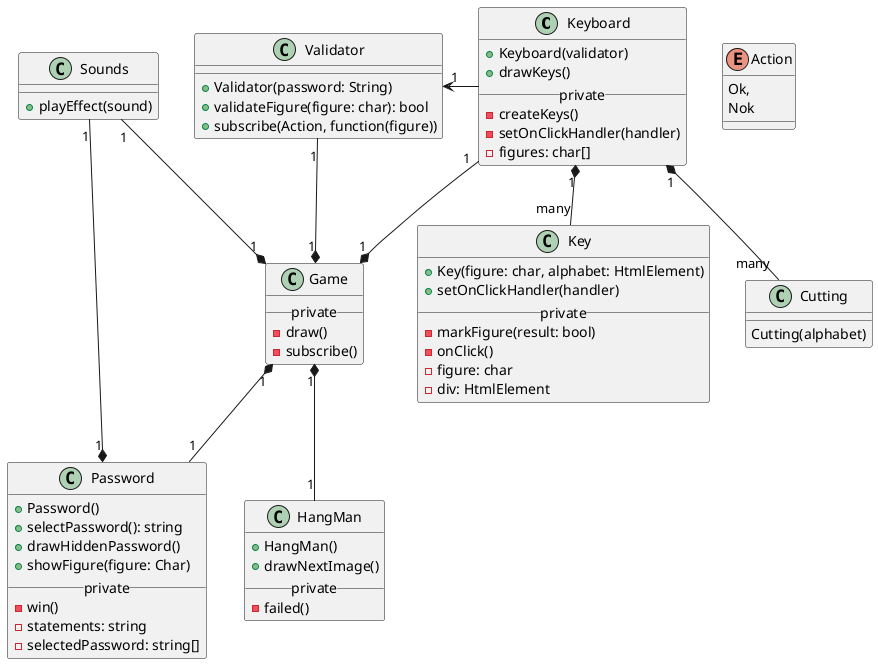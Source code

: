 @startuml

class Keyboard {
    + Keyboard(validator)
    + drawKeys()
    __ private __
    - createKeys()
    - setOnClickHandler(handler)
    - figures: char[]
}

class Key {
    + Key(figure: char, alphabet: HtmlElement)
    + setOnClickHandler(handler)
    __ private __
    -markFigure(result: bool)
    - onClick()
    -figure: char
    -div: HtmlElement
}
class Cutting {
    Cutting(alphabet)
}
class Password {
    + Password()
    + selectPassword(): string
    + drawHiddenPassword()
    + showFigure(figure: Char)
    __ private __
    - win()
    - statements: string
    - selectedPassword: string[]
}
class HangMan {
    + HangMan()
    + drawNextImage()
    __ private __
    - failed()
}
class Validator {
    + Validator(password: String)
    + validateFigure(figure: char): bool
    + subscribe(Action, function(figure))
}
class Game {
    __ private __
    - draw()
    - subscribe()
}
class Sounds {
    + playEffect(sound)
}
enum Action {
    Ok,
    Nok
}

Keyboard "1" --* "1" Game
Keyboard "1" *-- "many" Key
Keyboard "1" *-- "many" Cutting
Game "1" *-- "1" HangMan
Game "1" *-- "1" Password
Game "1" *-- "1" Validator
Sounds "1" --* "1" Password
Sounds "1" --* "1" Game

Keyboard -left-> "1" Validator
@enduml
